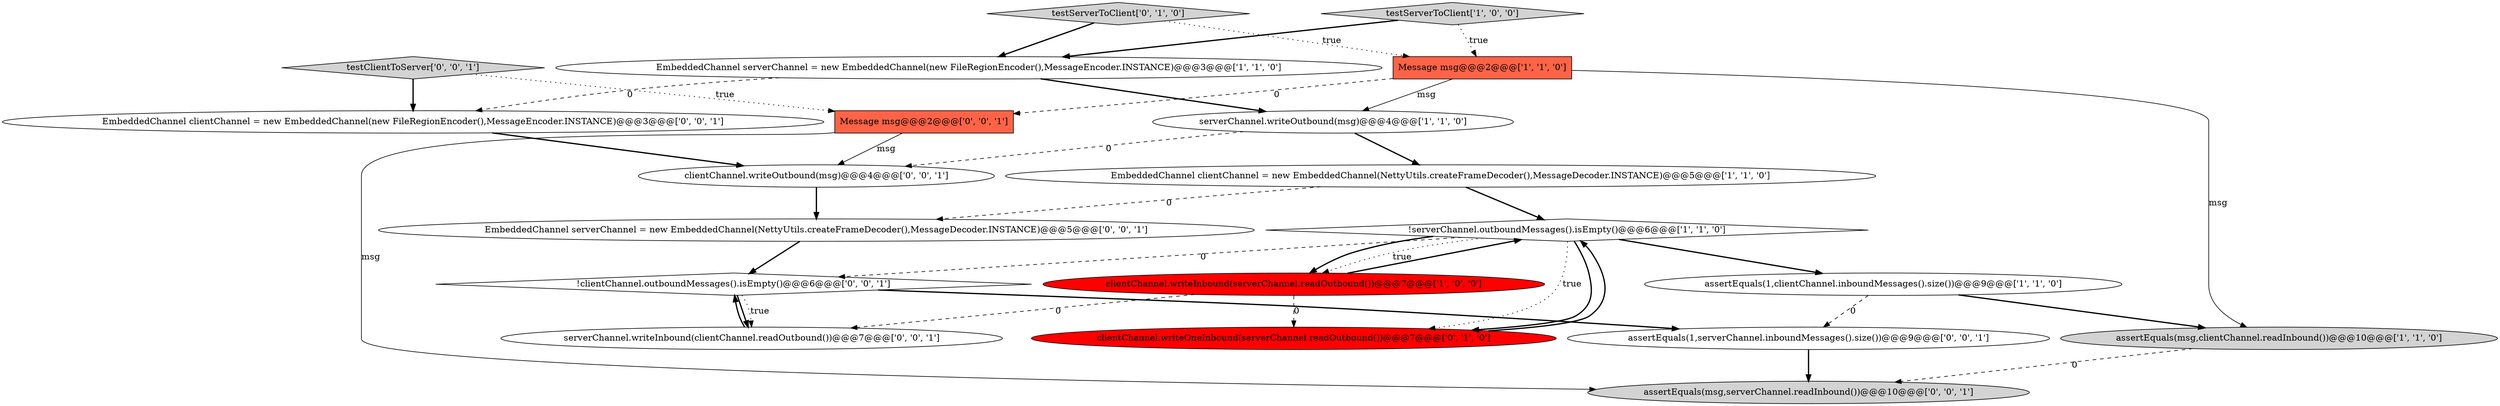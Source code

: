 digraph {
16 [style = filled, label = "!clientChannel.outboundMessages().isEmpty()@@@6@@@['0', '0', '1']", fillcolor = white, shape = diamond image = "AAA0AAABBB3BBB"];
10 [style = filled, label = "testServerToClient['0', '1', '0']", fillcolor = lightgray, shape = diamond image = "AAA0AAABBB2BBB"];
3 [style = filled, label = "Message msg@@@2@@@['1', '1', '0']", fillcolor = tomato, shape = box image = "AAA0AAABBB1BBB"];
7 [style = filled, label = "assertEquals(1,clientChannel.inboundMessages().size())@@@9@@@['1', '1', '0']", fillcolor = white, shape = ellipse image = "AAA0AAABBB1BBB"];
17 [style = filled, label = "EmbeddedChannel clientChannel = new EmbeddedChannel(new FileRegionEncoder(),MessageEncoder.INSTANCE)@@@3@@@['0', '0', '1']", fillcolor = white, shape = ellipse image = "AAA0AAABBB3BBB"];
15 [style = filled, label = "assertEquals(msg,serverChannel.readInbound())@@@10@@@['0', '0', '1']", fillcolor = lightgray, shape = ellipse image = "AAA0AAABBB3BBB"];
12 [style = filled, label = "clientChannel.writeOutbound(msg)@@@4@@@['0', '0', '1']", fillcolor = white, shape = ellipse image = "AAA0AAABBB3BBB"];
19 [style = filled, label = "assertEquals(1,serverChannel.inboundMessages().size())@@@9@@@['0', '0', '1']", fillcolor = white, shape = ellipse image = "AAA0AAABBB3BBB"];
5 [style = filled, label = "serverChannel.writeOutbound(msg)@@@4@@@['1', '1', '0']", fillcolor = white, shape = ellipse image = "AAA0AAABBB1BBB"];
11 [style = filled, label = "Message msg@@@2@@@['0', '0', '1']", fillcolor = tomato, shape = box image = "AAA0AAABBB3BBB"];
6 [style = filled, label = "clientChannel.writeInbound(serverChannel.readOutbound())@@@7@@@['1', '0', '0']", fillcolor = red, shape = ellipse image = "AAA1AAABBB1BBB"];
9 [style = filled, label = "clientChannel.writeOneInbound(serverChannel.readOutbound())@@@7@@@['0', '1', '0']", fillcolor = red, shape = ellipse image = "AAA1AAABBB2BBB"];
13 [style = filled, label = "serverChannel.writeInbound(clientChannel.readOutbound())@@@7@@@['0', '0', '1']", fillcolor = white, shape = ellipse image = "AAA0AAABBB3BBB"];
14 [style = filled, label = "EmbeddedChannel serverChannel = new EmbeddedChannel(NettyUtils.createFrameDecoder(),MessageDecoder.INSTANCE)@@@5@@@['0', '0', '1']", fillcolor = white, shape = ellipse image = "AAA0AAABBB3BBB"];
1 [style = filled, label = "EmbeddedChannel clientChannel = new EmbeddedChannel(NettyUtils.createFrameDecoder(),MessageDecoder.INSTANCE)@@@5@@@['1', '1', '0']", fillcolor = white, shape = ellipse image = "AAA0AAABBB1BBB"];
4 [style = filled, label = "assertEquals(msg,clientChannel.readInbound())@@@10@@@['1', '1', '0']", fillcolor = lightgray, shape = ellipse image = "AAA0AAABBB1BBB"];
18 [style = filled, label = "testClientToServer['0', '0', '1']", fillcolor = lightgray, shape = diamond image = "AAA0AAABBB3BBB"];
0 [style = filled, label = "!serverChannel.outboundMessages().isEmpty()@@@6@@@['1', '1', '0']", fillcolor = white, shape = diamond image = "AAA0AAABBB1BBB"];
8 [style = filled, label = "testServerToClient['1', '0', '0']", fillcolor = lightgray, shape = diamond image = "AAA0AAABBB1BBB"];
2 [style = filled, label = "EmbeddedChannel serverChannel = new EmbeddedChannel(new FileRegionEncoder(),MessageEncoder.INSTANCE)@@@3@@@['1', '1', '0']", fillcolor = white, shape = ellipse image = "AAA0AAABBB1BBB"];
14->16 [style = bold, label=""];
0->9 [style = bold, label=""];
16->13 [style = bold, label=""];
5->12 [style = dashed, label="0"];
9->0 [style = bold, label=""];
16->13 [style = dotted, label="true"];
1->14 [style = dashed, label="0"];
0->6 [style = bold, label=""];
6->9 [style = dashed, label="0"];
0->16 [style = dashed, label="0"];
18->17 [style = bold, label=""];
10->3 [style = dotted, label="true"];
6->0 [style = bold, label=""];
1->0 [style = bold, label=""];
7->4 [style = bold, label=""];
16->19 [style = bold, label=""];
0->6 [style = dotted, label="true"];
2->17 [style = dashed, label="0"];
13->16 [style = bold, label=""];
8->3 [style = dotted, label="true"];
11->15 [style = solid, label="msg"];
0->7 [style = bold, label=""];
3->5 [style = solid, label="msg"];
5->1 [style = bold, label=""];
18->11 [style = dotted, label="true"];
17->12 [style = bold, label=""];
6->13 [style = dashed, label="0"];
8->2 [style = bold, label=""];
7->19 [style = dashed, label="0"];
4->15 [style = dashed, label="0"];
12->14 [style = bold, label=""];
11->12 [style = solid, label="msg"];
10->2 [style = bold, label=""];
3->4 [style = solid, label="msg"];
19->15 [style = bold, label=""];
0->9 [style = dotted, label="true"];
3->11 [style = dashed, label="0"];
2->5 [style = bold, label=""];
}
